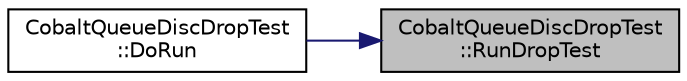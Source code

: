 digraph "CobaltQueueDiscDropTest::RunDropTest"
{
 // LATEX_PDF_SIZE
  edge [fontname="Helvetica",fontsize="10",labelfontname="Helvetica",labelfontsize="10"];
  node [fontname="Helvetica",fontsize="10",shape=record];
  rankdir="RL";
  Node1 [label="CobaltQueueDiscDropTest\l::RunDropTest",height=0.2,width=0.4,color="black", fillcolor="grey75", style="filled", fontcolor="black",tooltip="Run Cobalt test function."];
  Node1 -> Node2 [dir="back",color="midnightblue",fontsize="10",style="solid",fontname="Helvetica"];
  Node2 [label="CobaltQueueDiscDropTest\l::DoRun",height=0.2,width=0.4,color="black", fillcolor="white", style="filled",URL="$class_cobalt_queue_disc_drop_test.html#ac8f24f5c97e0a88872338d5b4ea4ef23",tooltip="Implementation to actually run this TestCase."];
}
